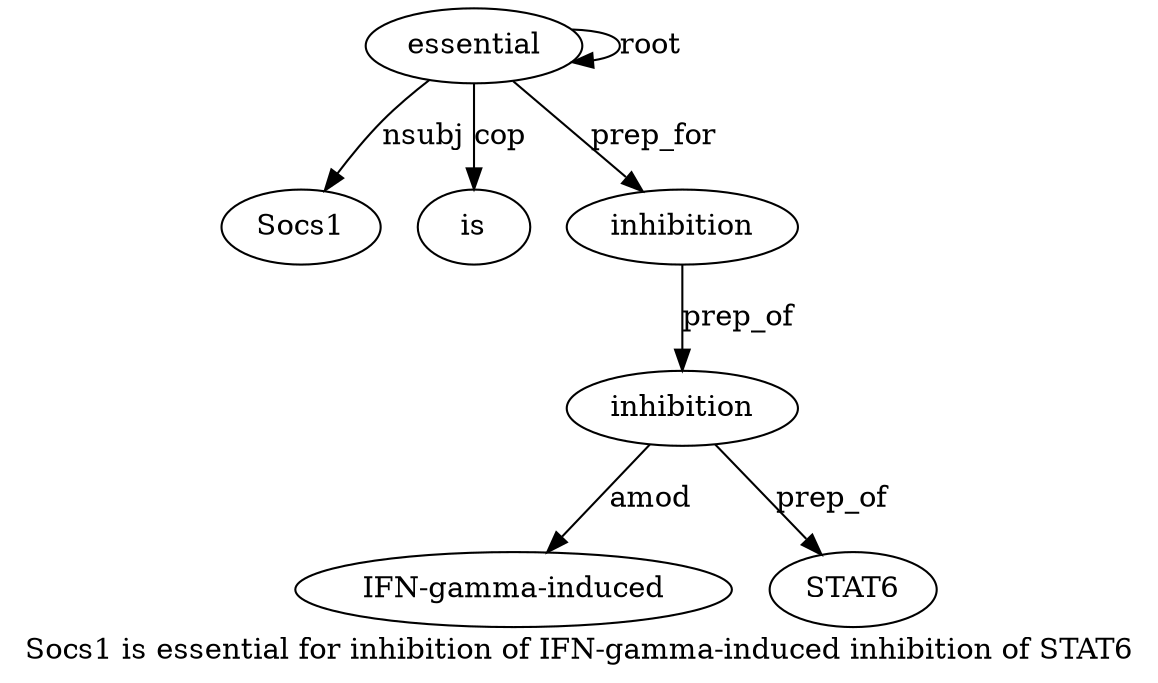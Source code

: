 digraph "Socs1 is essential for inhibition of IFN-gamma-induced inhibition of STAT6" {
label="Socs1 is essential for inhibition of IFN-gamma-induced inhibition of STAT6";
essential3 [style=filled, fillcolor=white, label=essential];
Socs1 [style=filled, fillcolor=white, label=Socs1];
essential3 -> Socs1  [label=nsubj];
is2 [style=filled, fillcolor=white, label=is];
essential3 -> is2  [label=cop];
essential3 -> essential3  [label=root];
inhibition5 [style=filled, fillcolor=white, label=inhibition];
essential3 -> inhibition5  [label=prep_for];
inhibition8 [style=filled, fillcolor=white, label=inhibition];
"IFN-gamma-induced7" [style=filled, fillcolor=white, label="IFN-gamma-induced"];
inhibition8 -> "IFN-gamma-induced7"  [label=amod];
inhibition5 -> inhibition8  [label=prep_of];
STAT610 [style=filled, fillcolor=white, label=STAT6];
inhibition8 -> STAT610  [label=prep_of];
}
